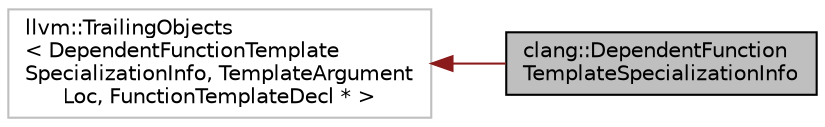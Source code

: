 digraph "clang::DependentFunctionTemplateSpecializationInfo"
{
 // LATEX_PDF_SIZE
  bgcolor="transparent";
  edge [fontname="Helvetica",fontsize="10",labelfontname="Helvetica",labelfontsize="10"];
  node [fontname="Helvetica",fontsize="10",shape=record];
  rankdir="LR";
  Node1 [label="clang::DependentFunction\lTemplateSpecializationInfo",height=0.2,width=0.4,color="black", fillcolor="grey75", style="filled", fontcolor="black",tooltip="Provides information about a dependent function-template specialization declaration."];
  Node2 -> Node1 [dir="back",color="firebrick4",fontsize="10",style="solid",fontname="Helvetica"];
  Node2 [label="llvm::TrailingObjects\l\< DependentFunctionTemplate\lSpecializationInfo, TemplateArgument\lLoc, FunctionTemplateDecl * \>",height=0.2,width=0.4,color="grey75",tooltip=" "];
}
